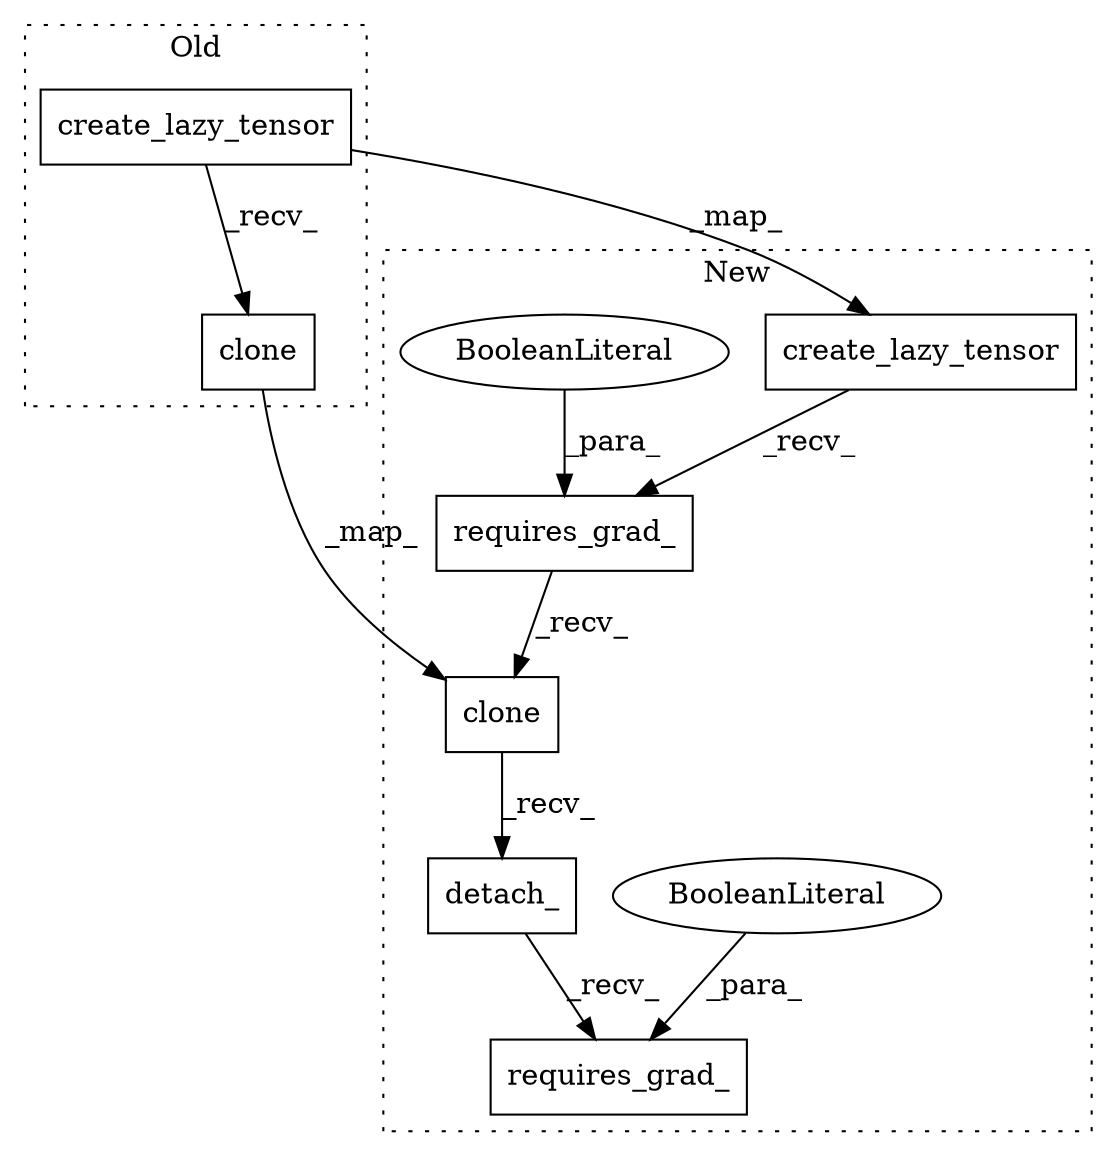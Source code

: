 digraph G {
subgraph cluster0 {
1 [label="clone" a="32" s="12633" l="7" shape="box"];
6 [label="create_lazy_tensor" a="32" s="12578" l="20" shape="box"];
label = "Old";
style="dotted";
}
subgraph cluster1 {
2 [label="clone" a="32" s="12946" l="7" shape="box"];
3 [label="requires_grad_" a="32" s="12964,12983" l="15,1" shape="box"];
4 [label="BooleanLiteral" a="9" s="12979" l="4" shape="ellipse"];
5 [label="detach_" a="32" s="12954" l="9" shape="box"];
7 [label="create_lazy_tensor" a="32" s="12870" l="20" shape="box"];
8 [label="requires_grad_" a="32" s="12891,12910" l="15,1" shape="box"];
9 [label="BooleanLiteral" a="9" s="12906" l="4" shape="ellipse"];
label = "New";
style="dotted";
}
1 -> 2 [label="_map_"];
2 -> 5 [label="_recv_"];
4 -> 3 [label="_para_"];
5 -> 3 [label="_recv_"];
6 -> 7 [label="_map_"];
6 -> 1 [label="_recv_"];
7 -> 8 [label="_recv_"];
8 -> 2 [label="_recv_"];
9 -> 8 [label="_para_"];
}
